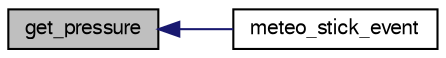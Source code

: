 digraph "get_pressure"
{
  edge [fontname="FreeSans",fontsize="10",labelfontname="FreeSans",labelfontsize="10"];
  node [fontname="FreeSans",fontsize="10",shape=record];
  rankdir="LR";
  Node1 [label="get_pressure",height=0.2,width=0.4,color="black", fillcolor="grey75", style="filled", fontcolor="black"];
  Node1 -> Node2 [dir="back",color="midnightblue",fontsize="10",style="solid",fontname="FreeSans"];
  Node2 [label="meteo_stick_event",height=0.2,width=0.4,color="black", fillcolor="white", style="filled",URL="$meteo__stick_8h.html#acea026af4d67c5da57663b855fdfcd82",tooltip="Event function. "];
}
